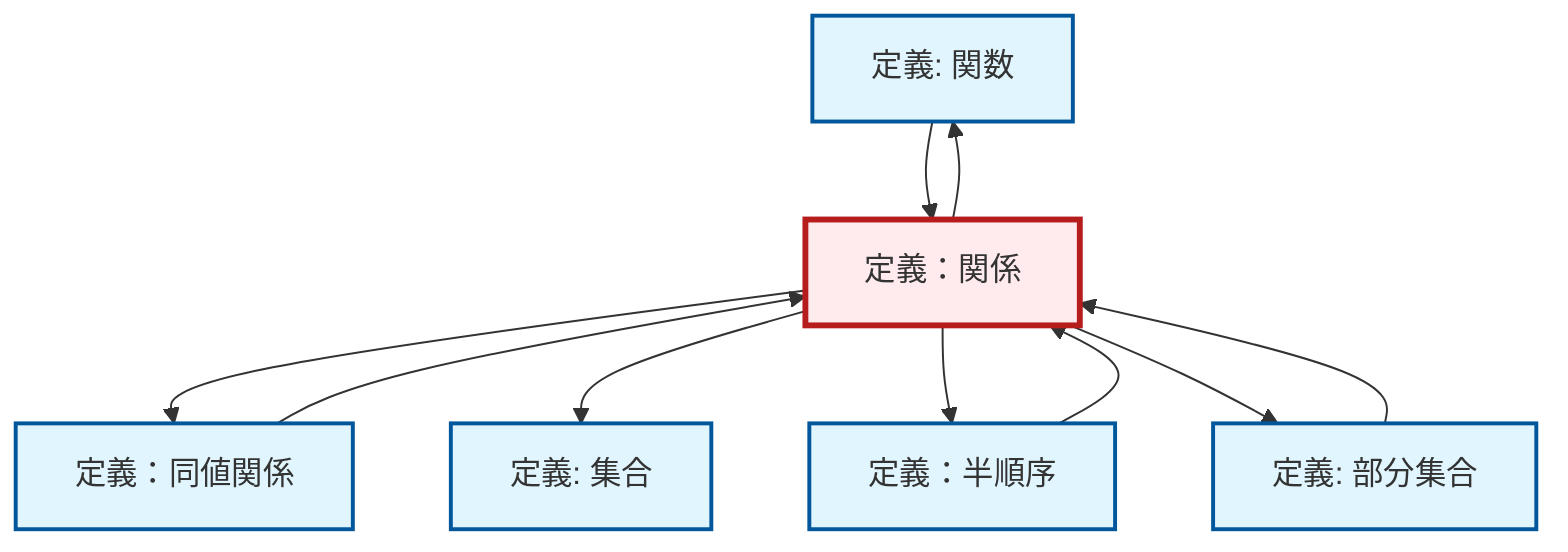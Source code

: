 graph TD
    classDef definition fill:#e1f5fe,stroke:#01579b,stroke-width:2px
    classDef theorem fill:#f3e5f5,stroke:#4a148c,stroke-width:2px
    classDef axiom fill:#fff3e0,stroke:#e65100,stroke-width:2px
    classDef example fill:#e8f5e9,stroke:#1b5e20,stroke-width:2px
    classDef current fill:#ffebee,stroke:#b71c1c,stroke-width:3px
    def-function["定義: 関数"]:::definition
    def-relation["定義：関係"]:::definition
    def-partial-order["定義：半順序"]:::definition
    def-set["定義: 集合"]:::definition
    def-subset["定義: 部分集合"]:::definition
    def-equivalence-relation["定義：同値関係"]:::definition
    def-subset --> def-relation
    def-relation --> def-equivalence-relation
    def-relation --> def-function
    def-function --> def-relation
    def-equivalence-relation --> def-relation
    def-partial-order --> def-relation
    def-relation --> def-set
    def-relation --> def-partial-order
    def-relation --> def-subset
    class def-relation current
